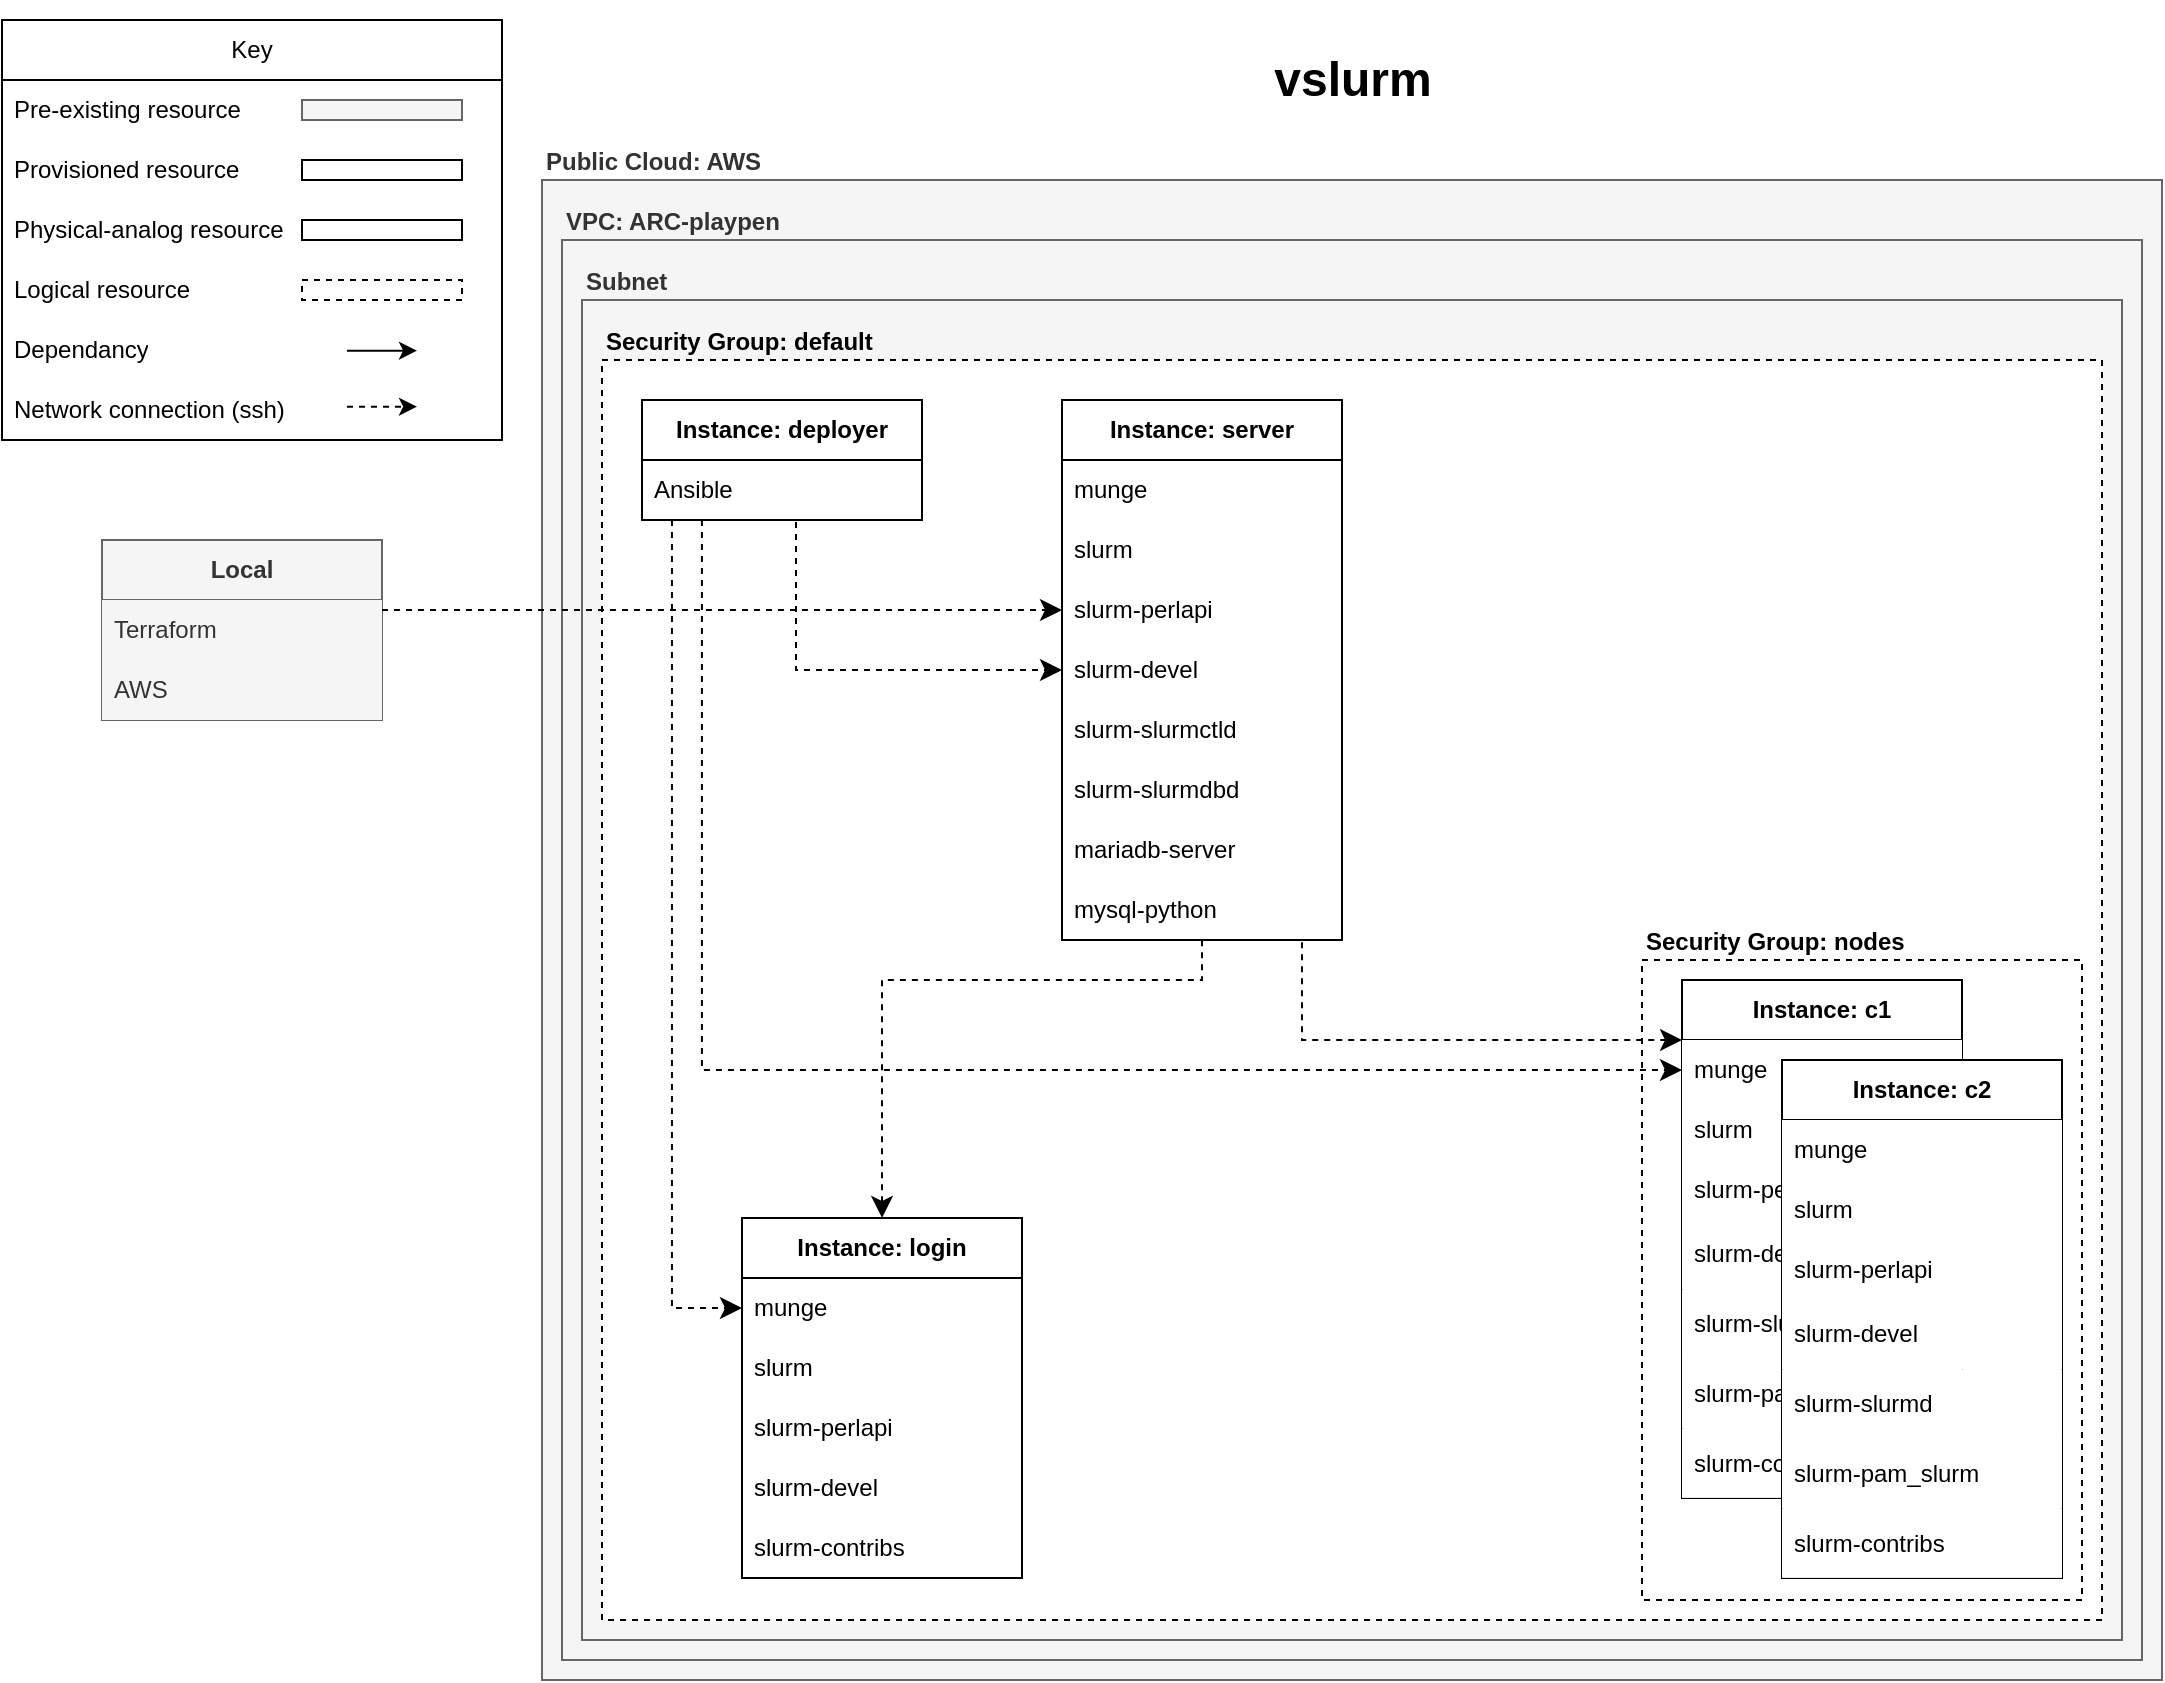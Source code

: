 <mxfile version="21.7.5" type="device">
  <diagram id="R2lEEEUBdFMjLlhIrx00" name="terraform-aws-vslurm">
    <mxGraphModel dx="1114" dy="674" grid="1" gridSize="10" guides="1" tooltips="1" connect="1" arrows="1" fold="1" page="1" pageScale="1" pageWidth="1100" pageHeight="850" background="#ffffff" math="0" shadow="0" extFonts="Permanent Marker^https://fonts.googleapis.com/css?family=Permanent+Marker">
      <root>
        <mxCell id="0" />
        <mxCell id="1" parent="0" />
        <mxCell id="wTs9MbMgU3VnBsxGeB7g-48" value="key" style="locked=1;" parent="0" />
        <mxCell id="wTs9MbMgU3VnBsxGeB7g-51" value="Key" style="swimlane;fontStyle=0;childLayout=stackLayout;horizontal=1;startSize=30;horizontalStack=0;resizeParent=1;resizeParentMax=0;resizeLast=0;collapsible=1;marginBottom=0;whiteSpace=wrap;html=1;movable=1;resizable=1;rotatable=1;deletable=1;editable=1;locked=0;connectable=1;" parent="wTs9MbMgU3VnBsxGeB7g-48" vertex="1">
          <mxGeometry x="10" y="10" width="250" height="210" as="geometry" />
        </mxCell>
        <mxCell id="wTs9MbMgU3VnBsxGeB7g-52" value="Pre-existing resource" style="text;strokeColor=none;fillColor=none;align=left;verticalAlign=middle;spacingLeft=4;spacingRight=4;overflow=hidden;points=[[0,0.5],[1,0.5]];portConstraint=eastwest;rotatable=1;whiteSpace=wrap;html=1;movable=1;resizable=1;deletable=1;editable=1;locked=0;connectable=1;" parent="wTs9MbMgU3VnBsxGeB7g-51" vertex="1">
          <mxGeometry y="30" width="250" height="30" as="geometry" />
        </mxCell>
        <mxCell id="wTs9MbMgU3VnBsxGeB7g-53" value="Provisioned resource" style="text;strokeColor=none;fillColor=none;align=left;verticalAlign=middle;spacingLeft=4;spacingRight=4;overflow=hidden;points=[[0,0.5],[1,0.5]];portConstraint=eastwest;rotatable=1;whiteSpace=wrap;html=1;movable=1;resizable=1;deletable=1;editable=1;locked=0;connectable=1;" parent="wTs9MbMgU3VnBsxGeB7g-51" vertex="1">
          <mxGeometry y="60" width="250" height="30" as="geometry" />
        </mxCell>
        <mxCell id="wTs9MbMgU3VnBsxGeB7g-54" value="Physical-analog resource" style="text;strokeColor=none;fillColor=none;align=left;verticalAlign=middle;spacingLeft=4;spacingRight=4;overflow=hidden;points=[[0,0.5],[1,0.5]];portConstraint=eastwest;rotatable=0;whiteSpace=wrap;html=1;" parent="wTs9MbMgU3VnBsxGeB7g-51" vertex="1">
          <mxGeometry y="90" width="250" height="30" as="geometry" />
        </mxCell>
        <mxCell id="wTs9MbMgU3VnBsxGeB7g-55" value="Logical resource" style="text;strokeColor=none;fillColor=none;align=left;verticalAlign=middle;spacingLeft=4;spacingRight=4;overflow=hidden;points=[[0,0.5],[1,0.5]];portConstraint=eastwest;rotatable=0;whiteSpace=wrap;html=1;" parent="wTs9MbMgU3VnBsxGeB7g-51" vertex="1">
          <mxGeometry y="120" width="250" height="30" as="geometry" />
        </mxCell>
        <mxCell id="wTs9MbMgU3VnBsxGeB7g-56" value="Dependancy" style="text;strokeColor=none;fillColor=none;align=left;verticalAlign=middle;spacingLeft=4;spacingRight=4;overflow=hidden;points=[[0,0.5],[1,0.5]];portConstraint=eastwest;rotatable=1;whiteSpace=wrap;html=1;movable=1;resizable=1;deletable=1;editable=1;locked=0;connectable=1;" parent="wTs9MbMgU3VnBsxGeB7g-51" vertex="1">
          <mxGeometry y="150" width="250" height="30" as="geometry" />
        </mxCell>
        <mxCell id="wTs9MbMgU3VnBsxGeB7g-57" value="Network connection (ssh)" style="text;strokeColor=none;fillColor=none;align=left;verticalAlign=middle;spacingLeft=4;spacingRight=4;overflow=hidden;points=[[0,0.5],[1,0.5]];portConstraint=eastwest;rotatable=1;whiteSpace=wrap;html=1;movable=1;resizable=1;deletable=1;editable=1;locked=0;connectable=1;" parent="wTs9MbMgU3VnBsxGeB7g-51" vertex="1">
          <mxGeometry y="180" width="250" height="30" as="geometry" />
        </mxCell>
        <mxCell id="wTs9MbMgU3VnBsxGeB7g-58" value="" style="rounded=0;whiteSpace=wrap;html=1;fillColor=#f5f5f5;fontColor=#333333;strokeColor=#666666;movable=1;resizable=1;rotatable=1;deletable=1;editable=1;locked=0;connectable=1;" parent="wTs9MbMgU3VnBsxGeB7g-48" vertex="1">
          <mxGeometry x="160" y="50" width="80" height="10" as="geometry" />
        </mxCell>
        <mxCell id="wTs9MbMgU3VnBsxGeB7g-59" value="" style="rounded=0;whiteSpace=wrap;html=1;movable=1;resizable=1;rotatable=1;deletable=1;editable=1;locked=0;connectable=1;" parent="wTs9MbMgU3VnBsxGeB7g-48" vertex="1">
          <mxGeometry x="160" y="80" width="80" height="10" as="geometry" />
        </mxCell>
        <mxCell id="wTs9MbMgU3VnBsxGeB7g-60" value="" style="endArrow=classic;html=1;rounded=0;movable=1;resizable=1;rotatable=1;deletable=1;editable=1;locked=0;connectable=1;" parent="wTs9MbMgU3VnBsxGeB7g-48" edge="1">
          <mxGeometry width="50" height="50" relative="1" as="geometry">
            <mxPoint x="182.5" y="175.33" as="sourcePoint" />
            <mxPoint x="217.5" y="175.33" as="targetPoint" />
          </mxGeometry>
        </mxCell>
        <mxCell id="wTs9MbMgU3VnBsxGeB7g-61" value="" style="endArrow=classic;html=1;rounded=0;dashed=1;movable=1;resizable=1;rotatable=1;deletable=1;editable=1;locked=0;connectable=1;" parent="wTs9MbMgU3VnBsxGeB7g-48" edge="1">
          <mxGeometry width="50" height="50" relative="1" as="geometry">
            <mxPoint x="182.5" y="203.33" as="sourcePoint" />
            <mxPoint x="217.5" y="203.33" as="targetPoint" />
          </mxGeometry>
        </mxCell>
        <mxCell id="wTs9MbMgU3VnBsxGeB7g-62" value="" style="rounded=0;whiteSpace=wrap;html=1;movable=1;resizable=1;rotatable=1;deletable=1;editable=1;locked=0;connectable=1;" parent="wTs9MbMgU3VnBsxGeB7g-48" vertex="1">
          <mxGeometry x="160" y="110" width="80" height="10" as="geometry" />
        </mxCell>
        <mxCell id="wTs9MbMgU3VnBsxGeB7g-63" value="" style="rounded=0;whiteSpace=wrap;html=1;movable=1;resizable=1;rotatable=1;deletable=1;editable=1;locked=0;connectable=1;dashed=1;" parent="wTs9MbMgU3VnBsxGeB7g-48" vertex="1">
          <mxGeometry x="160" y="140" width="80" height="10" as="geometry" />
        </mxCell>
        <mxCell id="wTs9MbMgU3VnBsxGeB7g-49" value="title" style="locked=1;" parent="0" />
        <mxCell id="wTs9MbMgU3VnBsxGeB7g-64" value="&lt;h1&gt;&lt;font&gt;vslurm&lt;/font&gt;&lt;/h1&gt;" style="text;html=1;align=center;verticalAlign=middle;resizable=0;points=[];autosize=1;strokeColor=none;fillColor=none;fontFamily=Helvetica;" parent="wTs9MbMgU3VnBsxGeB7g-49" vertex="1">
          <mxGeometry x="630" width="110" height="80" as="geometry" />
        </mxCell>
        <mxCell id="wTs9MbMgU3VnBsxGeB7g-50" value="pre-existing resources" style="locked=1;" parent="0" />
        <mxCell id="wTs9MbMgU3VnBsxGeB7g-70" value="Local" style="swimlane;fontStyle=1;childLayout=stackLayout;horizontal=1;startSize=30;horizontalStack=0;resizeParent=1;resizeParentMax=0;resizeLast=0;collapsible=1;marginBottom=0;whiteSpace=wrap;html=1;fillColor=#f5f5f5;fontColor=#333333;strokeColor=#666666;perimeterSpacing=0;strokeWidth=1;swimlaneLine=1;rounded=0;shadow=0;glass=0;" parent="wTs9MbMgU3VnBsxGeB7g-50" vertex="1">
          <mxGeometry x="60" y="270" width="140" height="90" as="geometry">
            <mxRectangle x="60" y="270" width="70" height="30" as="alternateBounds" />
          </mxGeometry>
        </mxCell>
        <mxCell id="wTs9MbMgU3VnBsxGeB7g-71" value="Terraform" style="text;strokeColor=none;fillColor=#f5f5f5;align=left;verticalAlign=middle;spacingLeft=4;spacingRight=4;overflow=hidden;points=[[0,0.5],[1,0.5]];portConstraint=eastwest;rotatable=0;whiteSpace=wrap;html=1;fontColor=#333333;" parent="wTs9MbMgU3VnBsxGeB7g-70" vertex="1">
          <mxGeometry y="30" width="140" height="30" as="geometry" />
        </mxCell>
        <mxCell id="wTs9MbMgU3VnBsxGeB7g-72" value="AWS" style="text;strokeColor=none;fillColor=#f5f5f5;align=left;verticalAlign=middle;spacingLeft=4;spacingRight=4;overflow=hidden;points=[[0,0.5],[1,0.5]];portConstraint=eastwest;rotatable=0;whiteSpace=wrap;html=1;fontColor=#333333;" parent="wTs9MbMgU3VnBsxGeB7g-70" vertex="1">
          <mxGeometry y="60" width="140" height="30" as="geometry" />
        </mxCell>
        <mxCell id="wTs9MbMgU3VnBsxGeB7g-66" value="Public Cloud: AWS" style="text;html=1;strokeColor=#666666;fillColor=#f5f5f5;align=left;verticalAlign=bottom;whiteSpace=wrap;rounded=0;fontStyle=1;fontColor=#333333;labelPosition=center;verticalLabelPosition=top;movable=1;resizable=1;rotatable=1;deletable=1;editable=1;locked=0;connectable=1;" parent="wTs9MbMgU3VnBsxGeB7g-50" vertex="1">
          <mxGeometry x="280" y="90" width="810" height="750" as="geometry" />
        </mxCell>
        <mxCell id="wTs9MbMgU3VnBsxGeB7g-67" value="VPC: ARC-playpen" style="text;html=1;strokeColor=#666666;fillColor=#f5f5f5;align=left;verticalAlign=bottom;whiteSpace=wrap;rounded=0;fontStyle=1;fontColor=#333333;labelPosition=center;verticalLabelPosition=top;" parent="wTs9MbMgU3VnBsxGeB7g-50" vertex="1">
          <mxGeometry x="290" y="120" width="790" height="710" as="geometry" />
        </mxCell>
        <mxCell id="wTs9MbMgU3VnBsxGeB7g-68" value="Subnet" style="text;html=1;strokeColor=#666666;fillColor=#f5f5f5;align=left;verticalAlign=bottom;whiteSpace=wrap;rounded=0;fontStyle=1;fontColor=#333333;labelPosition=center;verticalLabelPosition=top;" parent="wTs9MbMgU3VnBsxGeB7g-50" vertex="1">
          <mxGeometry x="300" y="150" width="770" height="670" as="geometry" />
        </mxCell>
        <mxCell id="wTs9MbMgU3VnBsxGeB7g-110" value="provisioned SGs" style="locked=1;" parent="0" />
        <mxCell id="wTs9MbMgU3VnBsxGeB7g-111" value="Security Group: default" style="text;html=1;align=left;verticalAlign=bottom;whiteSpace=wrap;rounded=0;fontStyle=1;labelPosition=center;verticalLabelPosition=top;strokeColor=default;fillColor=default;dashed=1;" parent="wTs9MbMgU3VnBsxGeB7g-110" vertex="1">
          <mxGeometry x="310" y="180" width="750" height="630" as="geometry" />
        </mxCell>
        <mxCell id="wTs9MbMgU3VnBsxGeB7g-112" value="Security Group: nodes" style="text;html=1;align=left;verticalAlign=bottom;whiteSpace=wrap;rounded=0;fontStyle=1;labelPosition=center;verticalLabelPosition=top;strokeColor=default;fillColor=default;dashed=1;" parent="wTs9MbMgU3VnBsxGeB7g-110" vertex="1">
          <mxGeometry x="830" y="480" width="220" height="320" as="geometry" />
        </mxCell>
        <mxCell id="wTs9MbMgU3VnBsxGeB7g-73" value="provisioned instances" style="locked=1;" parent="0" />
        <mxCell id="wTs9MbMgU3VnBsxGeB7g-76" value="&lt;b&gt;Instance: deployer&lt;/b&gt;" style="swimlane;fontStyle=0;childLayout=stackLayout;horizontal=1;startSize=30;horizontalStack=0;resizeParent=1;resizeParentMax=0;resizeLast=0;collapsible=1;marginBottom=0;whiteSpace=wrap;html=1;strokeWidth=1;" parent="wTs9MbMgU3VnBsxGeB7g-73" vertex="1">
          <mxGeometry x="330" y="200" width="140" height="60" as="geometry" />
        </mxCell>
        <mxCell id="wTs9MbMgU3VnBsxGeB7g-77" value="Ansible" style="text;strokeColor=none;fillColor=none;align=left;verticalAlign=middle;spacingLeft=4;spacingRight=4;overflow=hidden;points=[[0,0.5],[1,0.5]];portConstraint=eastwest;rotatable=0;whiteSpace=wrap;html=1;" parent="wTs9MbMgU3VnBsxGeB7g-76" vertex="1">
          <mxGeometry y="30" width="140" height="30" as="geometry" />
        </mxCell>
        <mxCell id="wTs9MbMgU3VnBsxGeB7g-78" value="&lt;b&gt;Instance: login&lt;/b&gt;" style="swimlane;fontStyle=0;childLayout=stackLayout;horizontal=1;startSize=30;horizontalStack=0;resizeParent=1;resizeParentMax=0;resizeLast=0;collapsible=1;marginBottom=0;whiteSpace=wrap;html=1;" parent="wTs9MbMgU3VnBsxGeB7g-73" vertex="1">
          <mxGeometry x="380" y="608.95" width="140" height="180" as="geometry" />
        </mxCell>
        <mxCell id="wTs9MbMgU3VnBsxGeB7g-79" value="munge" style="text;strokeColor=none;fillColor=none;align=left;verticalAlign=middle;spacingLeft=4;spacingRight=4;overflow=hidden;points=[[0,0.5],[1,0.5]];portConstraint=eastwest;rotatable=0;whiteSpace=wrap;html=1;" parent="wTs9MbMgU3VnBsxGeB7g-78" vertex="1">
          <mxGeometry y="30" width="140" height="30" as="geometry" />
        </mxCell>
        <mxCell id="wTs9MbMgU3VnBsxGeB7g-80" value="slurm" style="text;strokeColor=none;fillColor=none;align=left;verticalAlign=middle;spacingLeft=4;spacingRight=4;overflow=hidden;points=[[0,0.5],[1,0.5]];portConstraint=eastwest;rotatable=0;whiteSpace=wrap;html=1;" parent="wTs9MbMgU3VnBsxGeB7g-78" vertex="1">
          <mxGeometry y="60" width="140" height="30" as="geometry" />
        </mxCell>
        <mxCell id="wTs9MbMgU3VnBsxGeB7g-81" value="slurm-perlapi" style="text;strokeColor=none;fillColor=none;align=left;verticalAlign=middle;spacingLeft=4;spacingRight=4;overflow=hidden;points=[[0,0.5],[1,0.5]];portConstraint=eastwest;rotatable=0;whiteSpace=wrap;html=1;" parent="wTs9MbMgU3VnBsxGeB7g-78" vertex="1">
          <mxGeometry y="90" width="140" height="30" as="geometry" />
        </mxCell>
        <mxCell id="wTs9MbMgU3VnBsxGeB7g-82" value="slurm-devel" style="text;strokeColor=none;fillColor=none;align=left;verticalAlign=middle;spacingLeft=4;spacingRight=4;overflow=hidden;points=[[0,0.5],[1,0.5]];portConstraint=eastwest;rotatable=0;whiteSpace=wrap;html=1;" parent="wTs9MbMgU3VnBsxGeB7g-78" vertex="1">
          <mxGeometry y="120" width="140" height="30" as="geometry" />
        </mxCell>
        <mxCell id="wTs9MbMgU3VnBsxGeB7g-83" value="slurm-contribs" style="text;strokeColor=none;fillColor=none;align=left;verticalAlign=middle;spacingLeft=4;spacingRight=4;overflow=hidden;points=[[0,0.5],[1,0.5]];portConstraint=eastwest;rotatable=0;whiteSpace=wrap;html=1;" parent="wTs9MbMgU3VnBsxGeB7g-78" vertex="1">
          <mxGeometry y="150" width="140" height="30" as="geometry" />
        </mxCell>
        <mxCell id="wTs9MbMgU3VnBsxGeB7g-84" value="&lt;b&gt;Instance: c1&lt;/b&gt;" style="swimlane;fontStyle=0;childLayout=stackLayout;horizontal=1;startSize=30;horizontalStack=0;resizeParent=1;resizeParentMax=0;resizeLast=0;collapsible=1;marginBottom=0;whiteSpace=wrap;html=1;fillColor=default;" parent="wTs9MbMgU3VnBsxGeB7g-73" vertex="1">
          <mxGeometry x="850" y="490" width="140" height="258.947" as="geometry" />
        </mxCell>
        <mxCell id="wTs9MbMgU3VnBsxGeB7g-85" value="munge" style="text;strokeColor=none;fillColor=default;align=left;verticalAlign=middle;spacingLeft=4;spacingRight=4;overflow=hidden;points=[[0,0.5],[1,0.5]];portConstraint=eastwest;rotatable=0;whiteSpace=wrap;html=1;" parent="wTs9MbMgU3VnBsxGeB7g-84" vertex="1">
          <mxGeometry y="30" width="140" height="30" as="geometry" />
        </mxCell>
        <mxCell id="wTs9MbMgU3VnBsxGeB7g-86" value="slurm" style="text;strokeColor=none;fillColor=default;align=left;verticalAlign=middle;spacingLeft=4;spacingRight=4;overflow=hidden;points=[[0,0.5],[1,0.5]];portConstraint=eastwest;rotatable=0;whiteSpace=wrap;html=1;" parent="wTs9MbMgU3VnBsxGeB7g-84" vertex="1">
          <mxGeometry y="60" width="140" height="30" as="geometry" />
        </mxCell>
        <mxCell id="wTs9MbMgU3VnBsxGeB7g-87" value="slurm-perlapi" style="text;strokeColor=none;fillColor=default;align=left;verticalAlign=middle;spacingLeft=4;spacingRight=4;overflow=hidden;points=[[0,0.5],[1,0.5]];portConstraint=eastwest;rotatable=0;whiteSpace=wrap;html=1;" parent="wTs9MbMgU3VnBsxGeB7g-84" vertex="1">
          <mxGeometry y="90" width="140" height="30" as="geometry" />
        </mxCell>
        <mxCell id="wTs9MbMgU3VnBsxGeB7g-88" value="slurm-devel" style="text;strokeColor=none;fillColor=default;align=left;verticalAlign=middle;spacingLeft=4;spacingRight=4;overflow=hidden;points=[[0,0.5],[1,0.5]];portConstraint=eastwest;rotatable=0;whiteSpace=wrap;html=1;" parent="wTs9MbMgU3VnBsxGeB7g-84" vertex="1">
          <mxGeometry y="120" width="140" height="34.737" as="geometry" />
        </mxCell>
        <mxCell id="wTs9MbMgU3VnBsxGeB7g-89" value="slurm-slurmd" style="text;strokeColor=none;fillColor=default;align=left;verticalAlign=middle;spacingLeft=4;spacingRight=4;overflow=hidden;points=[[0,0.5],[1,0.5]];portConstraint=eastwest;rotatable=0;whiteSpace=wrap;html=1;" parent="wTs9MbMgU3VnBsxGeB7g-84" vertex="1">
          <mxGeometry y="154.737" width="140" height="34.737" as="geometry" />
        </mxCell>
        <mxCell id="wTs9MbMgU3VnBsxGeB7g-90" value="slurm-pam_slurm" style="text;strokeColor=none;fillColor=default;align=left;verticalAlign=middle;spacingLeft=4;spacingRight=4;overflow=hidden;points=[[0,0.5],[1,0.5]];portConstraint=eastwest;rotatable=0;whiteSpace=wrap;html=1;" parent="wTs9MbMgU3VnBsxGeB7g-84" vertex="1">
          <mxGeometry y="189.474" width="140" height="34.737" as="geometry" />
        </mxCell>
        <mxCell id="wTs9MbMgU3VnBsxGeB7g-91" value="slurm-contribs" style="text;strokeColor=none;fillColor=default;align=left;verticalAlign=middle;spacingLeft=4;spacingRight=4;overflow=hidden;points=[[0,0.5],[1,0.5]];portConstraint=eastwest;rotatable=0;whiteSpace=wrap;html=1;" parent="wTs9MbMgU3VnBsxGeB7g-84" vertex="1">
          <mxGeometry y="224.211" width="140" height="34.737" as="geometry" />
        </mxCell>
        <mxCell id="wTs9MbMgU3VnBsxGeB7g-92" value="&lt;b&gt;Instance: c2&lt;/b&gt;" style="swimlane;fontStyle=0;childLayout=stackLayout;horizontal=1;startSize=30;horizontalStack=0;resizeParent=1;resizeParentMax=0;resizeLast=0;collapsible=1;marginBottom=0;whiteSpace=wrap;html=1;fillColor=default;" parent="wTs9MbMgU3VnBsxGeB7g-73" vertex="1">
          <mxGeometry x="900" y="530" width="140" height="258.947" as="geometry" />
        </mxCell>
        <mxCell id="wTs9MbMgU3VnBsxGeB7g-93" value="munge" style="text;strokeColor=none;fillColor=default;align=left;verticalAlign=middle;spacingLeft=4;spacingRight=4;overflow=hidden;points=[[0,0.5],[1,0.5]];portConstraint=eastwest;rotatable=0;whiteSpace=wrap;html=1;" parent="wTs9MbMgU3VnBsxGeB7g-92" vertex="1">
          <mxGeometry y="30" width="140" height="30" as="geometry" />
        </mxCell>
        <mxCell id="wTs9MbMgU3VnBsxGeB7g-94" value="slurm" style="text;strokeColor=none;fillColor=default;align=left;verticalAlign=middle;spacingLeft=4;spacingRight=4;overflow=hidden;points=[[0,0.5],[1,0.5]];portConstraint=eastwest;rotatable=0;whiteSpace=wrap;html=1;" parent="wTs9MbMgU3VnBsxGeB7g-92" vertex="1">
          <mxGeometry y="60" width="140" height="30" as="geometry" />
        </mxCell>
        <mxCell id="wTs9MbMgU3VnBsxGeB7g-95" value="slurm-perlapi" style="text;strokeColor=none;fillColor=default;align=left;verticalAlign=middle;spacingLeft=4;spacingRight=4;overflow=hidden;points=[[0,0.5],[1,0.5]];portConstraint=eastwest;rotatable=0;whiteSpace=wrap;html=1;" parent="wTs9MbMgU3VnBsxGeB7g-92" vertex="1">
          <mxGeometry y="90" width="140" height="30" as="geometry" />
        </mxCell>
        <mxCell id="wTs9MbMgU3VnBsxGeB7g-96" value="slurm-devel" style="text;strokeColor=none;fillColor=default;align=left;verticalAlign=middle;spacingLeft=4;spacingRight=4;overflow=hidden;points=[[0,0.5],[1,0.5]];portConstraint=eastwest;rotatable=0;whiteSpace=wrap;html=1;" parent="wTs9MbMgU3VnBsxGeB7g-92" vertex="1">
          <mxGeometry y="120" width="140" height="34.737" as="geometry" />
        </mxCell>
        <mxCell id="wTs9MbMgU3VnBsxGeB7g-97" value="slurm-slurmd" style="text;strokeColor=none;fillColor=default;align=left;verticalAlign=middle;spacingLeft=4;spacingRight=4;overflow=hidden;points=[[0,0.5],[1,0.5]];portConstraint=eastwest;rotatable=0;whiteSpace=wrap;html=1;" parent="wTs9MbMgU3VnBsxGeB7g-92" vertex="1">
          <mxGeometry y="154.737" width="140" height="34.737" as="geometry" />
        </mxCell>
        <mxCell id="wTs9MbMgU3VnBsxGeB7g-98" value="slurm-pam_slurm" style="text;strokeColor=none;fillColor=default;align=left;verticalAlign=middle;spacingLeft=4;spacingRight=4;overflow=hidden;points=[[0,0.5],[1,0.5]];portConstraint=eastwest;rotatable=0;whiteSpace=wrap;html=1;" parent="wTs9MbMgU3VnBsxGeB7g-92" vertex="1">
          <mxGeometry y="189.474" width="140" height="34.737" as="geometry" />
        </mxCell>
        <mxCell id="wTs9MbMgU3VnBsxGeB7g-99" value="slurm-contribs" style="text;strokeColor=none;fillColor=default;align=left;verticalAlign=middle;spacingLeft=4;spacingRight=4;overflow=hidden;points=[[0,0.5],[1,0.5]];portConstraint=eastwest;rotatable=0;whiteSpace=wrap;html=1;" parent="wTs9MbMgU3VnBsxGeB7g-92" vertex="1">
          <mxGeometry y="224.211" width="140" height="34.737" as="geometry" />
        </mxCell>
        <mxCell id="wTs9MbMgU3VnBsxGeB7g-100" value="&lt;b&gt;Instance: server&lt;/b&gt;" style="swimlane;fontStyle=0;childLayout=stackLayout;horizontal=1;startSize=30;horizontalStack=0;resizeParent=1;resizeParentMax=0;resizeLast=0;collapsible=1;marginBottom=0;whiteSpace=wrap;html=1;" parent="wTs9MbMgU3VnBsxGeB7g-73" vertex="1">
          <mxGeometry x="540" y="200" width="140" height="270" as="geometry" />
        </mxCell>
        <mxCell id="wTs9MbMgU3VnBsxGeB7g-101" value="munge" style="text;strokeColor=none;fillColor=none;align=left;verticalAlign=middle;spacingLeft=4;spacingRight=4;overflow=hidden;points=[[0,0.5],[1,0.5]];portConstraint=eastwest;rotatable=0;whiteSpace=wrap;html=1;" parent="wTs9MbMgU3VnBsxGeB7g-100" vertex="1">
          <mxGeometry y="30" width="140" height="30" as="geometry" />
        </mxCell>
        <mxCell id="wTs9MbMgU3VnBsxGeB7g-102" value="slurm" style="text;strokeColor=none;fillColor=none;align=left;verticalAlign=middle;spacingLeft=4;spacingRight=4;overflow=hidden;points=[[0,0.5],[1,0.5]];portConstraint=eastwest;rotatable=0;whiteSpace=wrap;html=1;" parent="wTs9MbMgU3VnBsxGeB7g-100" vertex="1">
          <mxGeometry y="60" width="140" height="30" as="geometry" />
        </mxCell>
        <mxCell id="wTs9MbMgU3VnBsxGeB7g-103" value="slurm-perlapi" style="text;strokeColor=none;fillColor=none;align=left;verticalAlign=middle;spacingLeft=4;spacingRight=4;overflow=hidden;points=[[0,0.5],[1,0.5]];portConstraint=eastwest;rotatable=0;whiteSpace=wrap;html=1;" parent="wTs9MbMgU3VnBsxGeB7g-100" vertex="1">
          <mxGeometry y="90" width="140" height="30" as="geometry" />
        </mxCell>
        <mxCell id="wTs9MbMgU3VnBsxGeB7g-104" value="slurm-devel" style="text;strokeColor=none;fillColor=none;align=left;verticalAlign=middle;spacingLeft=4;spacingRight=4;overflow=hidden;points=[[0,0.5],[1,0.5]];portConstraint=eastwest;rotatable=0;whiteSpace=wrap;html=1;" parent="wTs9MbMgU3VnBsxGeB7g-100" vertex="1">
          <mxGeometry y="120" width="140" height="30" as="geometry" />
        </mxCell>
        <mxCell id="wTs9MbMgU3VnBsxGeB7g-105" value="slurm-slurmctld" style="text;strokeColor=none;fillColor=none;align=left;verticalAlign=middle;spacingLeft=4;spacingRight=4;overflow=hidden;points=[[0,0.5],[1,0.5]];portConstraint=eastwest;rotatable=0;whiteSpace=wrap;html=1;" parent="wTs9MbMgU3VnBsxGeB7g-100" vertex="1">
          <mxGeometry y="150" width="140" height="30" as="geometry" />
        </mxCell>
        <mxCell id="wTs9MbMgU3VnBsxGeB7g-107" value="slurm-slurmdbd" style="text;strokeColor=none;fillColor=none;align=left;verticalAlign=middle;spacingLeft=4;spacingRight=4;overflow=hidden;points=[[0,0.5],[1,0.5]];portConstraint=eastwest;rotatable=0;whiteSpace=wrap;html=1;" parent="wTs9MbMgU3VnBsxGeB7g-100" vertex="1">
          <mxGeometry y="180" width="140" height="30" as="geometry" />
        </mxCell>
        <mxCell id="wTs9MbMgU3VnBsxGeB7g-108" value="mariadb-server" style="text;strokeColor=none;fillColor=none;align=left;verticalAlign=middle;spacingLeft=4;spacingRight=4;overflow=hidden;points=[[0,0.5],[1,0.5]];portConstraint=eastwest;rotatable=0;whiteSpace=wrap;html=1;" parent="wTs9MbMgU3VnBsxGeB7g-100" vertex="1">
          <mxGeometry y="210" width="140" height="30" as="geometry" />
        </mxCell>
        <mxCell id="wTs9MbMgU3VnBsxGeB7g-109" value="mysql-python" style="text;strokeColor=none;fillColor=none;align=left;verticalAlign=middle;spacingLeft=4;spacingRight=4;overflow=hidden;points=[[0,0.5],[1,0.5]];portConstraint=eastwest;rotatable=0;whiteSpace=wrap;html=1;" parent="wTs9MbMgU3VnBsxGeB7g-100" vertex="1">
          <mxGeometry y="240" width="140" height="30" as="geometry" />
        </mxCell>
        <mxCell id="wTs9MbMgU3VnBsxGeB7g-113" value="dependancies" style="locked=1;" parent="0" visible="0" />
        <mxCell id="wTs9MbMgU3VnBsxGeB7g-121" value="" style="edgeStyle=segmentEdgeStyle;endArrow=classic;html=1;curved=0;rounded=0;endSize=8;startSize=8;exitX=0;exitY=0.5;exitDx=0;exitDy=0;" parent="wTs9MbMgU3VnBsxGeB7g-113" source="wTs9MbMgU3VnBsxGeB7g-103" edge="1">
          <mxGeometry width="50" height="50" relative="1" as="geometry">
            <mxPoint x="380" y="370" as="sourcePoint" />
            <mxPoint x="450" y="260" as="targetPoint" />
          </mxGeometry>
        </mxCell>
        <mxCell id="wTs9MbMgU3VnBsxGeB7g-123" value="" style="edgeStyle=elbowEdgeStyle;elbow=vertical;endArrow=classic;html=1;curved=0;rounded=0;endSize=8;startSize=8;exitX=0.25;exitY=0;exitDx=0;exitDy=0;" parent="wTs9MbMgU3VnBsxGeB7g-113" source="wTs9MbMgU3VnBsxGeB7g-78" edge="1">
          <mxGeometry width="50" height="50" relative="1" as="geometry">
            <mxPoint x="610" y="600" as="sourcePoint" />
            <mxPoint x="340" y="260" as="targetPoint" />
            <Array as="points">
              <mxPoint x="470" y="580" />
            </Array>
          </mxGeometry>
        </mxCell>
        <mxCell id="GA6Ra2eGG1_OBOdwiRaE-1" value="" style="edgeStyle=segmentEdgeStyle;endArrow=classic;html=1;curved=0;rounded=0;endSize=8;startSize=8;" edge="1" parent="wTs9MbMgU3VnBsxGeB7g-113">
          <mxGeometry width="50" height="50" relative="1" as="geometry">
            <mxPoint x="850" y="510" as="sourcePoint" />
            <mxPoint x="420" y="260" as="targetPoint" />
          </mxGeometry>
        </mxCell>
        <mxCell id="wTs9MbMgU3VnBsxGeB7g-115" value="network connections" style="locked=1;" parent="0" />
        <mxCell id="wTs9MbMgU3VnBsxGeB7g-126" value="" style="edgeStyle=elbowEdgeStyle;elbow=vertical;endArrow=classic;html=1;curved=0;rounded=0;endSize=8;startSize=8;exitX=0.107;exitY=1;exitDx=0;exitDy=0;exitPerimeter=0;entryX=0;entryY=0.5;entryDx=0;entryDy=0;dashed=1;" parent="wTs9MbMgU3VnBsxGeB7g-115" source="wTs9MbMgU3VnBsxGeB7g-77" target="wTs9MbMgU3VnBsxGeB7g-79" edge="1">
          <mxGeometry width="50" height="50" relative="1" as="geometry">
            <mxPoint x="630" y="600" as="sourcePoint" />
            <mxPoint x="680" y="550" as="targetPoint" />
            <Array as="points">
              <mxPoint x="450" y="654" />
            </Array>
          </mxGeometry>
        </mxCell>
        <mxCell id="wTs9MbMgU3VnBsxGeB7g-127" value="" style="edgeStyle=elbowEdgeStyle;elbow=vertical;endArrow=classic;html=1;curved=0;rounded=0;endSize=8;startSize=8;exitX=0.214;exitY=1;exitDx=0;exitDy=0;exitPerimeter=0;dashed=1;entryX=0;entryY=0.5;entryDx=0;entryDy=0;" parent="wTs9MbMgU3VnBsxGeB7g-115" source="wTs9MbMgU3VnBsxGeB7g-77" target="wTs9MbMgU3VnBsxGeB7g-85" edge="1">
          <mxGeometry width="50" height="50" relative="1" as="geometry">
            <mxPoint x="355" y="290" as="sourcePoint" />
            <mxPoint x="750" y="600" as="targetPoint" />
            <Array as="points">
              <mxPoint x="600" y="535" />
            </Array>
          </mxGeometry>
        </mxCell>
        <mxCell id="wTs9MbMgU3VnBsxGeB7g-128" value="" style="edgeStyle=elbowEdgeStyle;elbow=vertical;endArrow=classic;html=1;curved=0;rounded=0;endSize=8;startSize=8;exitX=0.55;exitY=1.033;exitDx=0;exitDy=0;exitPerimeter=0;dashed=1;entryX=0;entryY=0.5;entryDx=0;entryDy=0;" parent="wTs9MbMgU3VnBsxGeB7g-115" source="wTs9MbMgU3VnBsxGeB7g-77" target="wTs9MbMgU3VnBsxGeB7g-104" edge="1">
          <mxGeometry width="50" height="50" relative="1" as="geometry">
            <mxPoint x="370" y="290" as="sourcePoint" />
            <mxPoint x="760" y="610" as="targetPoint" />
            <Array as="points">
              <mxPoint x="450" y="335" />
            </Array>
          </mxGeometry>
        </mxCell>
        <mxCell id="wTs9MbMgU3VnBsxGeB7g-130" value="" style="edgeStyle=elbowEdgeStyle;elbow=horizontal;endArrow=classic;html=1;curved=0;rounded=0;endSize=8;startSize=8;entryX=0;entryY=0.5;entryDx=0;entryDy=0;dashed=1;" parent="wTs9MbMgU3VnBsxGeB7g-115" target="wTs9MbMgU3VnBsxGeB7g-103" edge="1">
          <mxGeometry width="50" height="50" relative="1" as="geometry">
            <mxPoint x="200" y="305" as="sourcePoint" />
            <mxPoint x="260" y="410" as="targetPoint" />
            <Array as="points">
              <mxPoint x="240" y="320" />
            </Array>
          </mxGeometry>
        </mxCell>
        <mxCell id="wTs9MbMgU3VnBsxGeB7g-131" value="" style="edgeStyle=elbowEdgeStyle;elbow=vertical;endArrow=none;html=1;curved=0;rounded=0;endSize=8;startSize=8;exitX=0.5;exitY=0;exitDx=0;exitDy=0;startArrow=classic;startFill=1;endFill=0;dashed=1;strokeWidth=1;" parent="wTs9MbMgU3VnBsxGeB7g-115" source="wTs9MbMgU3VnBsxGeB7g-78" target="wTs9MbMgU3VnBsxGeB7g-109" edge="1">
          <mxGeometry width="50" height="50" relative="1" as="geometry">
            <mxPoint x="680" y="470" as="sourcePoint" />
            <mxPoint x="730" y="420" as="targetPoint" />
            <Array as="points">
              <mxPoint x="530" y="490" />
            </Array>
          </mxGeometry>
        </mxCell>
        <mxCell id="wTs9MbMgU3VnBsxGeB7g-134" value="" style="edgeStyle=elbowEdgeStyle;elbow=vertical;endArrow=none;html=1;curved=0;rounded=0;endSize=8;startSize=8;startArrow=classic;startFill=1;endFill=0;dashed=1;strokeWidth=1;entryX=0.857;entryY=1;entryDx=0;entryDy=0;entryPerimeter=0;" parent="wTs9MbMgU3VnBsxGeB7g-115" target="wTs9MbMgU3VnBsxGeB7g-109" edge="1">
          <mxGeometry width="50" height="50" relative="1" as="geometry">
            <mxPoint x="850" y="520" as="sourcePoint" />
            <mxPoint x="580" y="510" as="targetPoint" />
            <Array as="points">
              <mxPoint x="760" y="520" />
            </Array>
          </mxGeometry>
        </mxCell>
      </root>
    </mxGraphModel>
  </diagram>
</mxfile>
